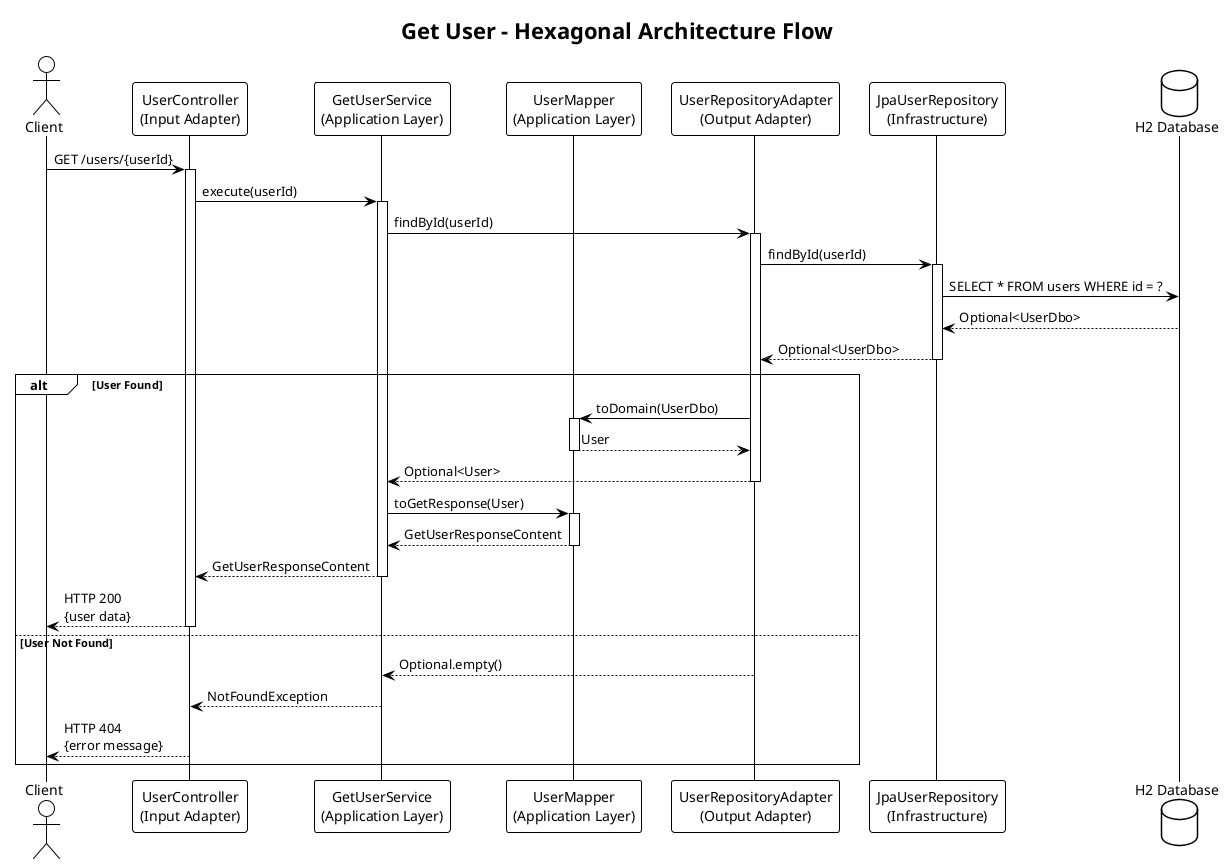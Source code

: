 @startuml GetUser
!theme plain
title Get User - Hexagonal Architecture Flow

actor Client
participant "UserController\n(Input Adapter)" as Controller
participant "GetUserService\n(Application Layer)" as Service
participant "UserMapper\n(Application Layer)" as Mapper
participant "UserRepositoryAdapter\n(Output Adapter)" as RepoAdapter
participant "JpaUserRepository\n(Infrastructure)" as JpaRepo
database "H2 Database" as DB

Client -> Controller: GET /users/{userId}
activate Controller

Controller -> Service: execute(userId)
activate Service

Service -> RepoAdapter: findById(userId)
activate RepoAdapter

RepoAdapter -> JpaRepo: findById(userId)
activate JpaRepo
JpaRepo -> DB: SELECT * FROM users WHERE id = ?
DB --> JpaRepo: Optional<UserDbo>
JpaRepo --> RepoAdapter: Optional<UserDbo>
deactivate JpaRepo

alt User Found
    RepoAdapter -> Mapper: toDomain(UserDbo)
    activate Mapper
    Mapper --> RepoAdapter: User
    deactivate Mapper
    
    RepoAdapter --> Service: Optional<User>
    deactivate RepoAdapter
    
    Service -> Mapper: toGetResponse(User)
    activate Mapper
    Mapper --> Service: GetUserResponseContent
    deactivate Mapper
    
    Service --> Controller: GetUserResponseContent
    deactivate Service
    
    Controller --> Client: HTTP 200\n{user data}
    deactivate Controller

else User Not Found
    RepoAdapter --> Service: Optional.empty()
    deactivate RepoAdapter
    
    Service --> Controller: NotFoundException
    deactivate Service
    
    Controller --> Client: HTTP 404\n{error message}
    deactivate Controller
end

@enduml
